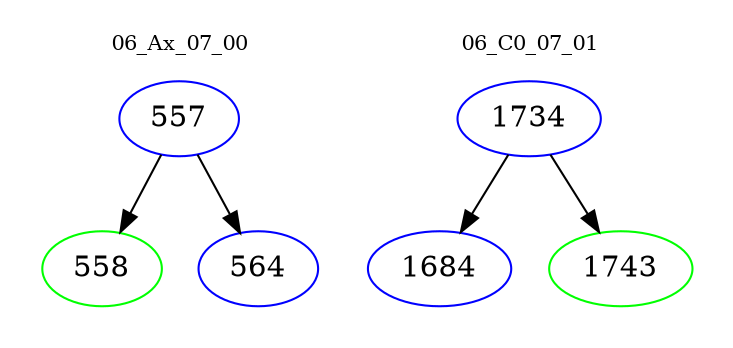 digraph{
subgraph cluster_0 {
color = white
label = "06_Ax_07_00";
fontsize=10;
T0_557 [label="557", color="blue"]
T0_557 -> T0_558 [color="black"]
T0_558 [label="558", color="green"]
T0_557 -> T0_564 [color="black"]
T0_564 [label="564", color="blue"]
}
subgraph cluster_1 {
color = white
label = "06_C0_07_01";
fontsize=10;
T1_1734 [label="1734", color="blue"]
T1_1734 -> T1_1684 [color="black"]
T1_1684 [label="1684", color="blue"]
T1_1734 -> T1_1743 [color="black"]
T1_1743 [label="1743", color="green"]
}
}
